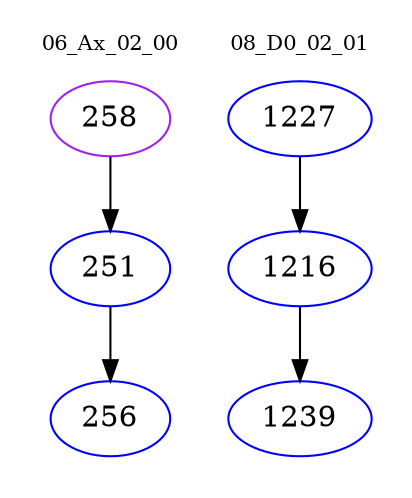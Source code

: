 digraph{
subgraph cluster_0 {
color = white
label = "06_Ax_02_00";
fontsize=10;
T0_258 [label="258", color="purple"]
T0_258 -> T0_251 [color="black"]
T0_251 [label="251", color="blue"]
T0_251 -> T0_256 [color="black"]
T0_256 [label="256", color="blue"]
}
subgraph cluster_1 {
color = white
label = "08_D0_02_01";
fontsize=10;
T1_1227 [label="1227", color="blue"]
T1_1227 -> T1_1216 [color="black"]
T1_1216 [label="1216", color="blue"]
T1_1216 -> T1_1239 [color="black"]
T1_1239 [label="1239", color="blue"]
}
}
